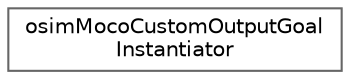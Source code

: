 digraph "Graphical Class Hierarchy"
{
 // LATEX_PDF_SIZE
  bgcolor="transparent";
  edge [fontname=Helvetica,fontsize=10,labelfontname=Helvetica,labelfontsize=10];
  node [fontname=Helvetica,fontsize=10,shape=box,height=0.2,width=0.4];
  rankdir="LR";
  Node0 [id="Node000000",label="osimMocoCustomOutputGoal\lInstantiator",height=0.2,width=0.4,color="grey40", fillcolor="white", style="filled",URL="$classosim_moco_custom_output_goal_instantiator.html",tooltip=" "];
}
